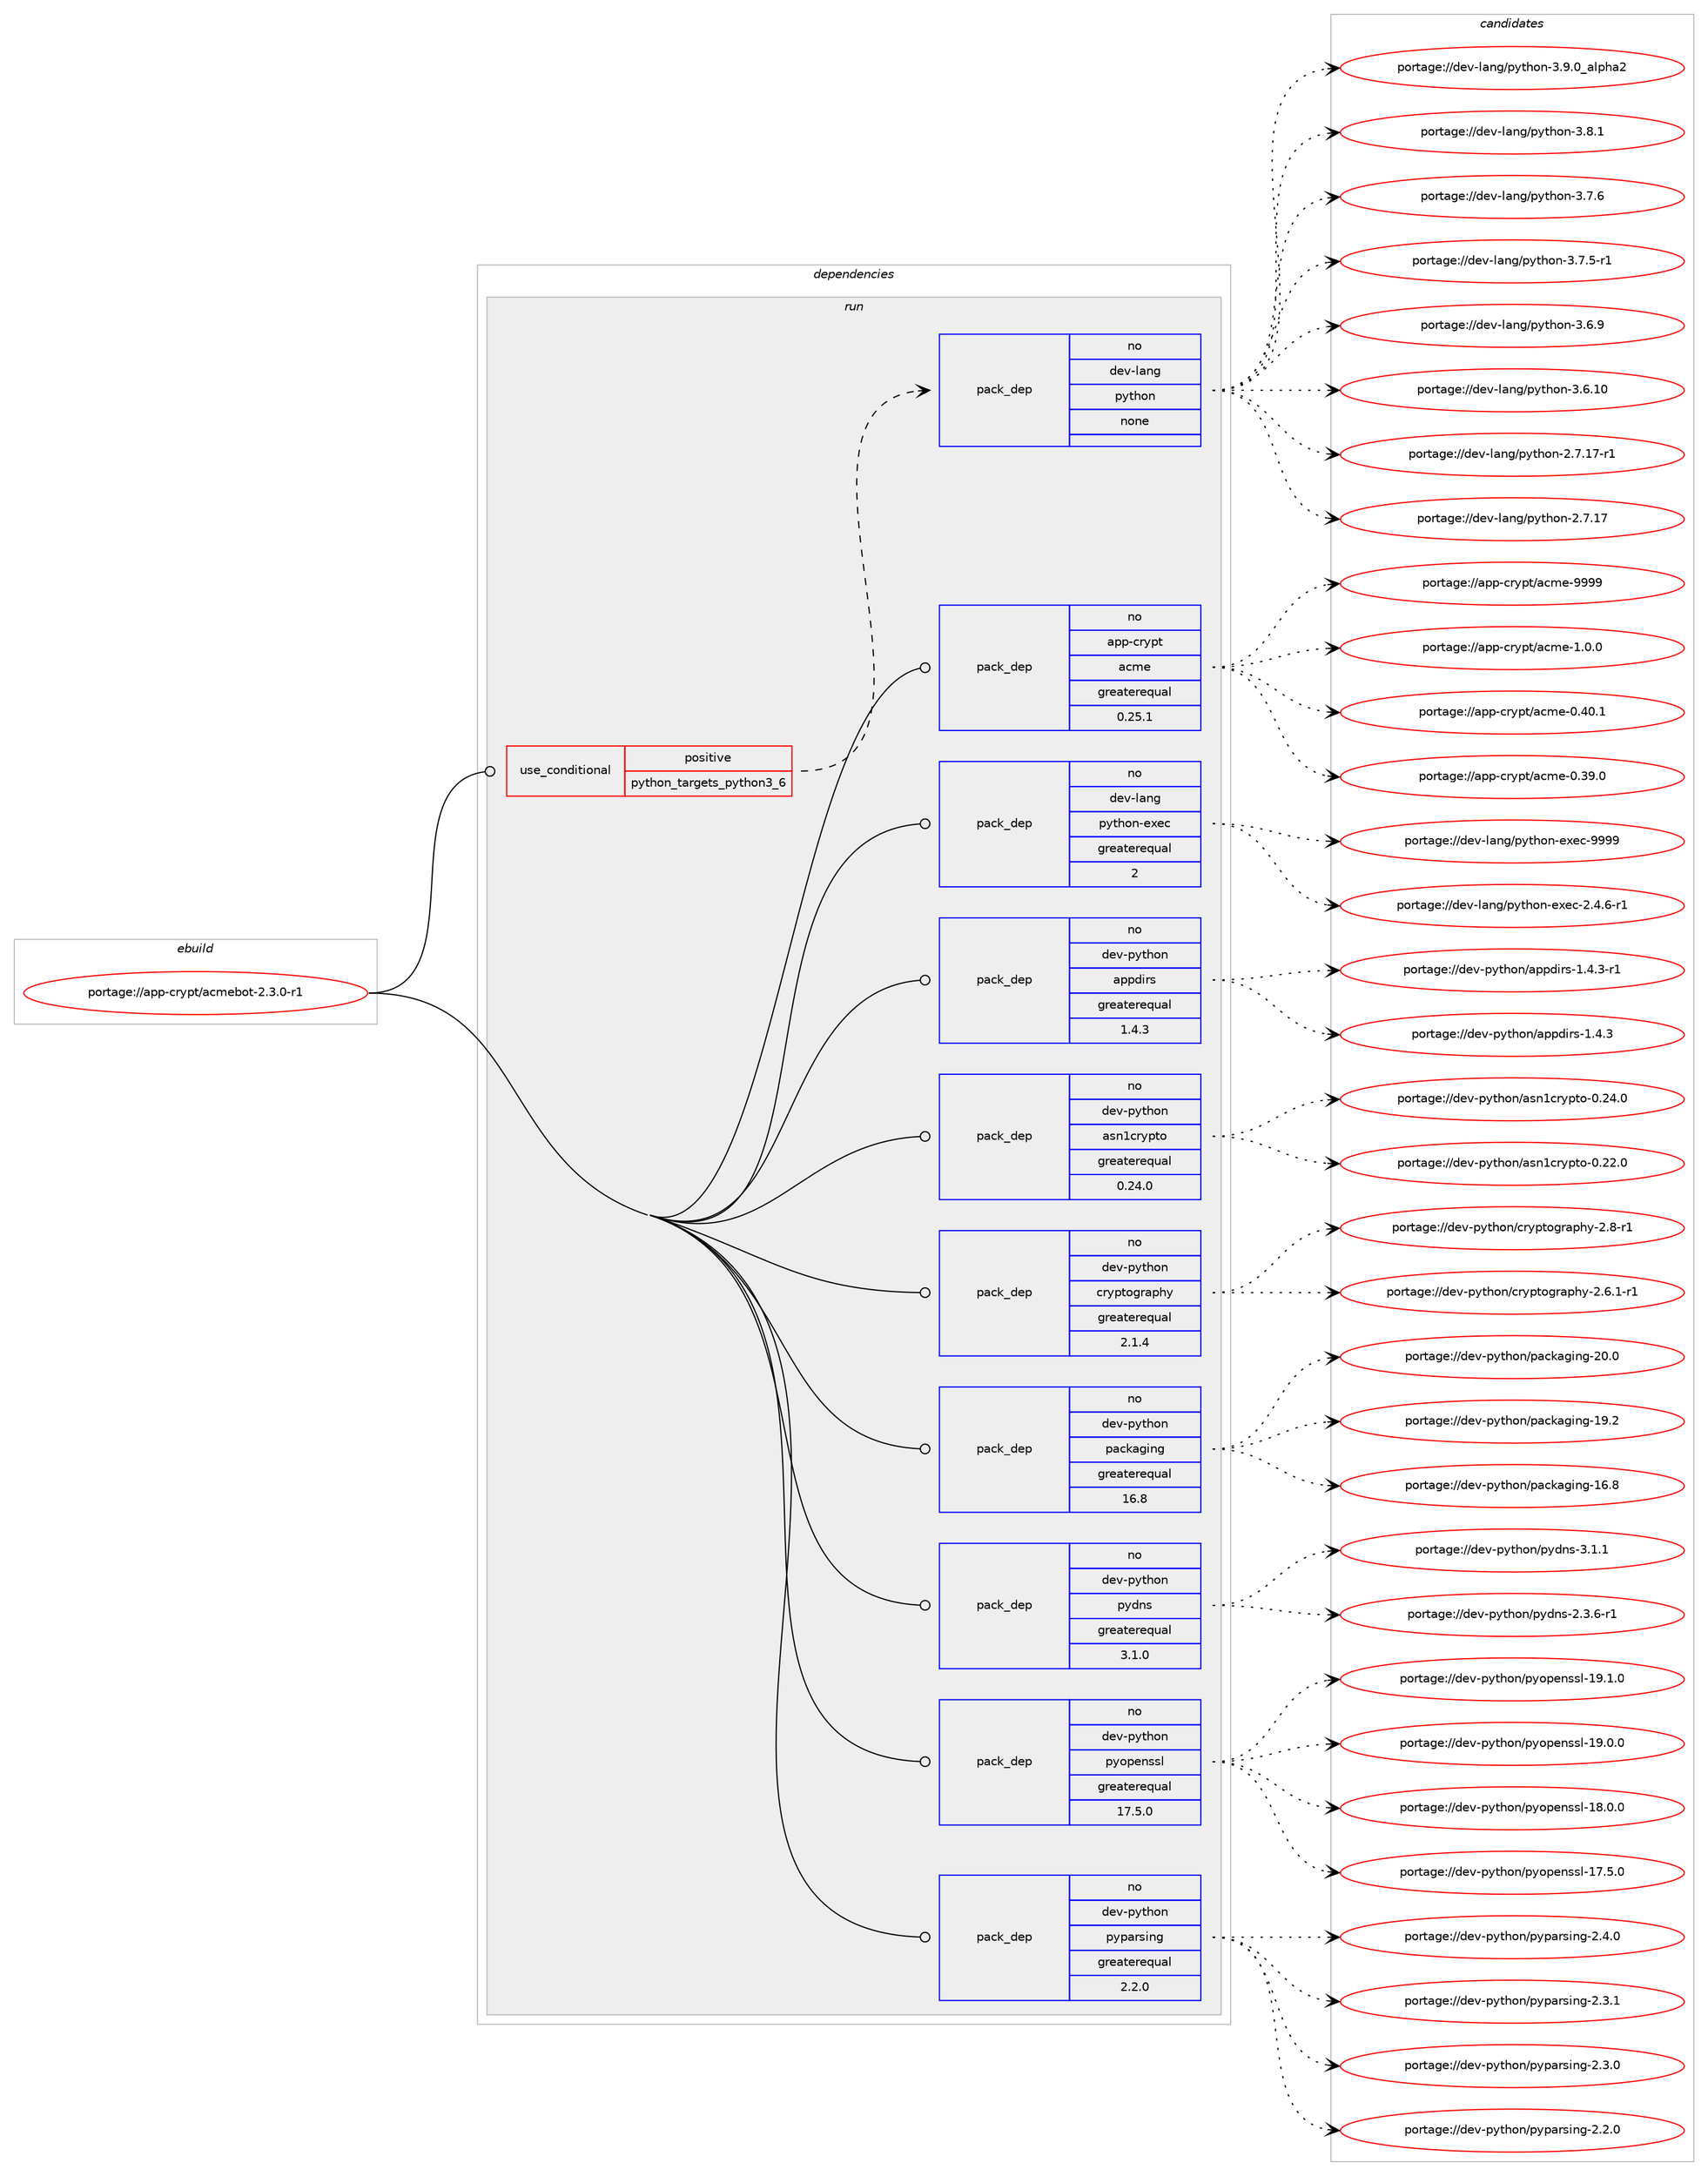 digraph prolog {

# *************
# Graph options
# *************

newrank=true;
concentrate=true;
compound=true;
graph [rankdir=LR,fontname=Helvetica,fontsize=10,ranksep=1.5];#, ranksep=2.5, nodesep=0.2];
edge  [arrowhead=vee];
node  [fontname=Helvetica,fontsize=10];

# **********
# The ebuild
# **********

subgraph cluster_leftcol {
color=gray;
rank=same;
label=<<i>ebuild</i>>;
id [label="portage://app-crypt/acmebot-2.3.0-r1", color=red, width=4, href="../app-crypt/acmebot-2.3.0-r1.svg"];
}

# ****************
# The dependencies
# ****************

subgraph cluster_midcol {
color=gray;
label=<<i>dependencies</i>>;
subgraph cluster_compile {
fillcolor="#eeeeee";
style=filled;
label=<<i>compile</i>>;
}
subgraph cluster_compileandrun {
fillcolor="#eeeeee";
style=filled;
label=<<i>compile and run</i>>;
}
subgraph cluster_run {
fillcolor="#eeeeee";
style=filled;
label=<<i>run</i>>;
subgraph cond151724 {
dependency643945 [label=<<TABLE BORDER="0" CELLBORDER="1" CELLSPACING="0" CELLPADDING="4"><TR><TD ROWSPAN="3" CELLPADDING="10">use_conditional</TD></TR><TR><TD>positive</TD></TR><TR><TD>python_targets_python3_6</TD></TR></TABLE>>, shape=none, color=red];
subgraph pack483655 {
dependency643946 [label=<<TABLE BORDER="0" CELLBORDER="1" CELLSPACING="0" CELLPADDING="4" WIDTH="220"><TR><TD ROWSPAN="6" CELLPADDING="30">pack_dep</TD></TR><TR><TD WIDTH="110">no</TD></TR><TR><TD>dev-lang</TD></TR><TR><TD>python</TD></TR><TR><TD>none</TD></TR><TR><TD></TD></TR></TABLE>>, shape=none, color=blue];
}
dependency643945:e -> dependency643946:w [weight=20,style="dashed",arrowhead="vee"];
}
id:e -> dependency643945:w [weight=20,style="solid",arrowhead="odot"];
subgraph pack483656 {
dependency643947 [label=<<TABLE BORDER="0" CELLBORDER="1" CELLSPACING="0" CELLPADDING="4" WIDTH="220"><TR><TD ROWSPAN="6" CELLPADDING="30">pack_dep</TD></TR><TR><TD WIDTH="110">no</TD></TR><TR><TD>app-crypt</TD></TR><TR><TD>acme</TD></TR><TR><TD>greaterequal</TD></TR><TR><TD>0.25.1</TD></TR></TABLE>>, shape=none, color=blue];
}
id:e -> dependency643947:w [weight=20,style="solid",arrowhead="odot"];
subgraph pack483657 {
dependency643948 [label=<<TABLE BORDER="0" CELLBORDER="1" CELLSPACING="0" CELLPADDING="4" WIDTH="220"><TR><TD ROWSPAN="6" CELLPADDING="30">pack_dep</TD></TR><TR><TD WIDTH="110">no</TD></TR><TR><TD>dev-lang</TD></TR><TR><TD>python-exec</TD></TR><TR><TD>greaterequal</TD></TR><TR><TD>2</TD></TR></TABLE>>, shape=none, color=blue];
}
id:e -> dependency643948:w [weight=20,style="solid",arrowhead="odot"];
subgraph pack483658 {
dependency643949 [label=<<TABLE BORDER="0" CELLBORDER="1" CELLSPACING="0" CELLPADDING="4" WIDTH="220"><TR><TD ROWSPAN="6" CELLPADDING="30">pack_dep</TD></TR><TR><TD WIDTH="110">no</TD></TR><TR><TD>dev-python</TD></TR><TR><TD>appdirs</TD></TR><TR><TD>greaterequal</TD></TR><TR><TD>1.4.3</TD></TR></TABLE>>, shape=none, color=blue];
}
id:e -> dependency643949:w [weight=20,style="solid",arrowhead="odot"];
subgraph pack483659 {
dependency643950 [label=<<TABLE BORDER="0" CELLBORDER="1" CELLSPACING="0" CELLPADDING="4" WIDTH="220"><TR><TD ROWSPAN="6" CELLPADDING="30">pack_dep</TD></TR><TR><TD WIDTH="110">no</TD></TR><TR><TD>dev-python</TD></TR><TR><TD>asn1crypto</TD></TR><TR><TD>greaterequal</TD></TR><TR><TD>0.24.0</TD></TR></TABLE>>, shape=none, color=blue];
}
id:e -> dependency643950:w [weight=20,style="solid",arrowhead="odot"];
subgraph pack483660 {
dependency643951 [label=<<TABLE BORDER="0" CELLBORDER="1" CELLSPACING="0" CELLPADDING="4" WIDTH="220"><TR><TD ROWSPAN="6" CELLPADDING="30">pack_dep</TD></TR><TR><TD WIDTH="110">no</TD></TR><TR><TD>dev-python</TD></TR><TR><TD>cryptography</TD></TR><TR><TD>greaterequal</TD></TR><TR><TD>2.1.4</TD></TR></TABLE>>, shape=none, color=blue];
}
id:e -> dependency643951:w [weight=20,style="solid",arrowhead="odot"];
subgraph pack483661 {
dependency643952 [label=<<TABLE BORDER="0" CELLBORDER="1" CELLSPACING="0" CELLPADDING="4" WIDTH="220"><TR><TD ROWSPAN="6" CELLPADDING="30">pack_dep</TD></TR><TR><TD WIDTH="110">no</TD></TR><TR><TD>dev-python</TD></TR><TR><TD>packaging</TD></TR><TR><TD>greaterequal</TD></TR><TR><TD>16.8</TD></TR></TABLE>>, shape=none, color=blue];
}
id:e -> dependency643952:w [weight=20,style="solid",arrowhead="odot"];
subgraph pack483662 {
dependency643953 [label=<<TABLE BORDER="0" CELLBORDER="1" CELLSPACING="0" CELLPADDING="4" WIDTH="220"><TR><TD ROWSPAN="6" CELLPADDING="30">pack_dep</TD></TR><TR><TD WIDTH="110">no</TD></TR><TR><TD>dev-python</TD></TR><TR><TD>pydns</TD></TR><TR><TD>greaterequal</TD></TR><TR><TD>3.1.0</TD></TR></TABLE>>, shape=none, color=blue];
}
id:e -> dependency643953:w [weight=20,style="solid",arrowhead="odot"];
subgraph pack483663 {
dependency643954 [label=<<TABLE BORDER="0" CELLBORDER="1" CELLSPACING="0" CELLPADDING="4" WIDTH="220"><TR><TD ROWSPAN="6" CELLPADDING="30">pack_dep</TD></TR><TR><TD WIDTH="110">no</TD></TR><TR><TD>dev-python</TD></TR><TR><TD>pyopenssl</TD></TR><TR><TD>greaterequal</TD></TR><TR><TD>17.5.0</TD></TR></TABLE>>, shape=none, color=blue];
}
id:e -> dependency643954:w [weight=20,style="solid",arrowhead="odot"];
subgraph pack483664 {
dependency643955 [label=<<TABLE BORDER="0" CELLBORDER="1" CELLSPACING="0" CELLPADDING="4" WIDTH="220"><TR><TD ROWSPAN="6" CELLPADDING="30">pack_dep</TD></TR><TR><TD WIDTH="110">no</TD></TR><TR><TD>dev-python</TD></TR><TR><TD>pyparsing</TD></TR><TR><TD>greaterequal</TD></TR><TR><TD>2.2.0</TD></TR></TABLE>>, shape=none, color=blue];
}
id:e -> dependency643955:w [weight=20,style="solid",arrowhead="odot"];
}
}

# **************
# The candidates
# **************

subgraph cluster_choices {
rank=same;
color=gray;
label=<<i>candidates</i>>;

subgraph choice483655 {
color=black;
nodesep=1;
choice10010111845108971101034711212111610411111045514657464895971081121049750 [label="portage://dev-lang/python-3.9.0_alpha2", color=red, width=4,href="../dev-lang/python-3.9.0_alpha2.svg"];
choice100101118451089711010347112121116104111110455146564649 [label="portage://dev-lang/python-3.8.1", color=red, width=4,href="../dev-lang/python-3.8.1.svg"];
choice100101118451089711010347112121116104111110455146554654 [label="portage://dev-lang/python-3.7.6", color=red, width=4,href="../dev-lang/python-3.7.6.svg"];
choice1001011184510897110103471121211161041111104551465546534511449 [label="portage://dev-lang/python-3.7.5-r1", color=red, width=4,href="../dev-lang/python-3.7.5-r1.svg"];
choice100101118451089711010347112121116104111110455146544657 [label="portage://dev-lang/python-3.6.9", color=red, width=4,href="../dev-lang/python-3.6.9.svg"];
choice10010111845108971101034711212111610411111045514654464948 [label="portage://dev-lang/python-3.6.10", color=red, width=4,href="../dev-lang/python-3.6.10.svg"];
choice100101118451089711010347112121116104111110455046554649554511449 [label="portage://dev-lang/python-2.7.17-r1", color=red, width=4,href="../dev-lang/python-2.7.17-r1.svg"];
choice10010111845108971101034711212111610411111045504655464955 [label="portage://dev-lang/python-2.7.17", color=red, width=4,href="../dev-lang/python-2.7.17.svg"];
dependency643946:e -> choice10010111845108971101034711212111610411111045514657464895971081121049750:w [style=dotted,weight="100"];
dependency643946:e -> choice100101118451089711010347112121116104111110455146564649:w [style=dotted,weight="100"];
dependency643946:e -> choice100101118451089711010347112121116104111110455146554654:w [style=dotted,weight="100"];
dependency643946:e -> choice1001011184510897110103471121211161041111104551465546534511449:w [style=dotted,weight="100"];
dependency643946:e -> choice100101118451089711010347112121116104111110455146544657:w [style=dotted,weight="100"];
dependency643946:e -> choice10010111845108971101034711212111610411111045514654464948:w [style=dotted,weight="100"];
dependency643946:e -> choice100101118451089711010347112121116104111110455046554649554511449:w [style=dotted,weight="100"];
dependency643946:e -> choice10010111845108971101034711212111610411111045504655464955:w [style=dotted,weight="100"];
}
subgraph choice483656 {
color=black;
nodesep=1;
choice9711211245991141211121164797991091014557575757 [label="portage://app-crypt/acme-9999", color=red, width=4,href="../app-crypt/acme-9999.svg"];
choice971121124599114121112116479799109101454946484648 [label="portage://app-crypt/acme-1.0.0", color=red, width=4,href="../app-crypt/acme-1.0.0.svg"];
choice97112112459911412111211647979910910145484652484649 [label="portage://app-crypt/acme-0.40.1", color=red, width=4,href="../app-crypt/acme-0.40.1.svg"];
choice97112112459911412111211647979910910145484651574648 [label="portage://app-crypt/acme-0.39.0", color=red, width=4,href="../app-crypt/acme-0.39.0.svg"];
dependency643947:e -> choice9711211245991141211121164797991091014557575757:w [style=dotted,weight="100"];
dependency643947:e -> choice971121124599114121112116479799109101454946484648:w [style=dotted,weight="100"];
dependency643947:e -> choice97112112459911412111211647979910910145484652484649:w [style=dotted,weight="100"];
dependency643947:e -> choice97112112459911412111211647979910910145484651574648:w [style=dotted,weight="100"];
}
subgraph choice483657 {
color=black;
nodesep=1;
choice10010111845108971101034711212111610411111045101120101994557575757 [label="portage://dev-lang/python-exec-9999", color=red, width=4,href="../dev-lang/python-exec-9999.svg"];
choice10010111845108971101034711212111610411111045101120101994550465246544511449 [label="portage://dev-lang/python-exec-2.4.6-r1", color=red, width=4,href="../dev-lang/python-exec-2.4.6-r1.svg"];
dependency643948:e -> choice10010111845108971101034711212111610411111045101120101994557575757:w [style=dotted,weight="100"];
dependency643948:e -> choice10010111845108971101034711212111610411111045101120101994550465246544511449:w [style=dotted,weight="100"];
}
subgraph choice483658 {
color=black;
nodesep=1;
choice1001011184511212111610411111047971121121001051141154549465246514511449 [label="portage://dev-python/appdirs-1.4.3-r1", color=red, width=4,href="../dev-python/appdirs-1.4.3-r1.svg"];
choice100101118451121211161041111104797112112100105114115454946524651 [label="portage://dev-python/appdirs-1.4.3", color=red, width=4,href="../dev-python/appdirs-1.4.3.svg"];
dependency643949:e -> choice1001011184511212111610411111047971121121001051141154549465246514511449:w [style=dotted,weight="100"];
dependency643949:e -> choice100101118451121211161041111104797112112100105114115454946524651:w [style=dotted,weight="100"];
}
subgraph choice483659 {
color=black;
nodesep=1;
choice100101118451121211161041111104797115110499911412111211611145484650524648 [label="portage://dev-python/asn1crypto-0.24.0", color=red, width=4,href="../dev-python/asn1crypto-0.24.0.svg"];
choice100101118451121211161041111104797115110499911412111211611145484650504648 [label="portage://dev-python/asn1crypto-0.22.0", color=red, width=4,href="../dev-python/asn1crypto-0.22.0.svg"];
dependency643950:e -> choice100101118451121211161041111104797115110499911412111211611145484650524648:w [style=dotted,weight="100"];
dependency643950:e -> choice100101118451121211161041111104797115110499911412111211611145484650504648:w [style=dotted,weight="100"];
}
subgraph choice483660 {
color=black;
nodesep=1;
choice10010111845112121116104111110479911412111211611110311497112104121455046564511449 [label="portage://dev-python/cryptography-2.8-r1", color=red, width=4,href="../dev-python/cryptography-2.8-r1.svg"];
choice100101118451121211161041111104799114121112116111103114971121041214550465446494511449 [label="portage://dev-python/cryptography-2.6.1-r1", color=red, width=4,href="../dev-python/cryptography-2.6.1-r1.svg"];
dependency643951:e -> choice10010111845112121116104111110479911412111211611110311497112104121455046564511449:w [style=dotted,weight="100"];
dependency643951:e -> choice100101118451121211161041111104799114121112116111103114971121041214550465446494511449:w [style=dotted,weight="100"];
}
subgraph choice483661 {
color=black;
nodesep=1;
choice10010111845112121116104111110471129799107971031051101034550484648 [label="portage://dev-python/packaging-20.0", color=red, width=4,href="../dev-python/packaging-20.0.svg"];
choice10010111845112121116104111110471129799107971031051101034549574650 [label="portage://dev-python/packaging-19.2", color=red, width=4,href="../dev-python/packaging-19.2.svg"];
choice10010111845112121116104111110471129799107971031051101034549544656 [label="portage://dev-python/packaging-16.8", color=red, width=4,href="../dev-python/packaging-16.8.svg"];
dependency643952:e -> choice10010111845112121116104111110471129799107971031051101034550484648:w [style=dotted,weight="100"];
dependency643952:e -> choice10010111845112121116104111110471129799107971031051101034549574650:w [style=dotted,weight="100"];
dependency643952:e -> choice10010111845112121116104111110471129799107971031051101034549544656:w [style=dotted,weight="100"];
}
subgraph choice483662 {
color=black;
nodesep=1;
choice1001011184511212111610411111047112121100110115455146494649 [label="portage://dev-python/pydns-3.1.1", color=red, width=4,href="../dev-python/pydns-3.1.1.svg"];
choice10010111845112121116104111110471121211001101154550465146544511449 [label="portage://dev-python/pydns-2.3.6-r1", color=red, width=4,href="../dev-python/pydns-2.3.6-r1.svg"];
dependency643953:e -> choice1001011184511212111610411111047112121100110115455146494649:w [style=dotted,weight="100"];
dependency643953:e -> choice10010111845112121116104111110471121211001101154550465146544511449:w [style=dotted,weight="100"];
}
subgraph choice483663 {
color=black;
nodesep=1;
choice100101118451121211161041111104711212111111210111011511510845495746494648 [label="portage://dev-python/pyopenssl-19.1.0", color=red, width=4,href="../dev-python/pyopenssl-19.1.0.svg"];
choice100101118451121211161041111104711212111111210111011511510845495746484648 [label="portage://dev-python/pyopenssl-19.0.0", color=red, width=4,href="../dev-python/pyopenssl-19.0.0.svg"];
choice100101118451121211161041111104711212111111210111011511510845495646484648 [label="portage://dev-python/pyopenssl-18.0.0", color=red, width=4,href="../dev-python/pyopenssl-18.0.0.svg"];
choice100101118451121211161041111104711212111111210111011511510845495546534648 [label="portage://dev-python/pyopenssl-17.5.0", color=red, width=4,href="../dev-python/pyopenssl-17.5.0.svg"];
dependency643954:e -> choice100101118451121211161041111104711212111111210111011511510845495746494648:w [style=dotted,weight="100"];
dependency643954:e -> choice100101118451121211161041111104711212111111210111011511510845495746484648:w [style=dotted,weight="100"];
dependency643954:e -> choice100101118451121211161041111104711212111111210111011511510845495646484648:w [style=dotted,weight="100"];
dependency643954:e -> choice100101118451121211161041111104711212111111210111011511510845495546534648:w [style=dotted,weight="100"];
}
subgraph choice483664 {
color=black;
nodesep=1;
choice100101118451121211161041111104711212111297114115105110103455046524648 [label="portage://dev-python/pyparsing-2.4.0", color=red, width=4,href="../dev-python/pyparsing-2.4.0.svg"];
choice100101118451121211161041111104711212111297114115105110103455046514649 [label="portage://dev-python/pyparsing-2.3.1", color=red, width=4,href="../dev-python/pyparsing-2.3.1.svg"];
choice100101118451121211161041111104711212111297114115105110103455046514648 [label="portage://dev-python/pyparsing-2.3.0", color=red, width=4,href="../dev-python/pyparsing-2.3.0.svg"];
choice100101118451121211161041111104711212111297114115105110103455046504648 [label="portage://dev-python/pyparsing-2.2.0", color=red, width=4,href="../dev-python/pyparsing-2.2.0.svg"];
dependency643955:e -> choice100101118451121211161041111104711212111297114115105110103455046524648:w [style=dotted,weight="100"];
dependency643955:e -> choice100101118451121211161041111104711212111297114115105110103455046514649:w [style=dotted,weight="100"];
dependency643955:e -> choice100101118451121211161041111104711212111297114115105110103455046514648:w [style=dotted,weight="100"];
dependency643955:e -> choice100101118451121211161041111104711212111297114115105110103455046504648:w [style=dotted,weight="100"];
}
}

}
